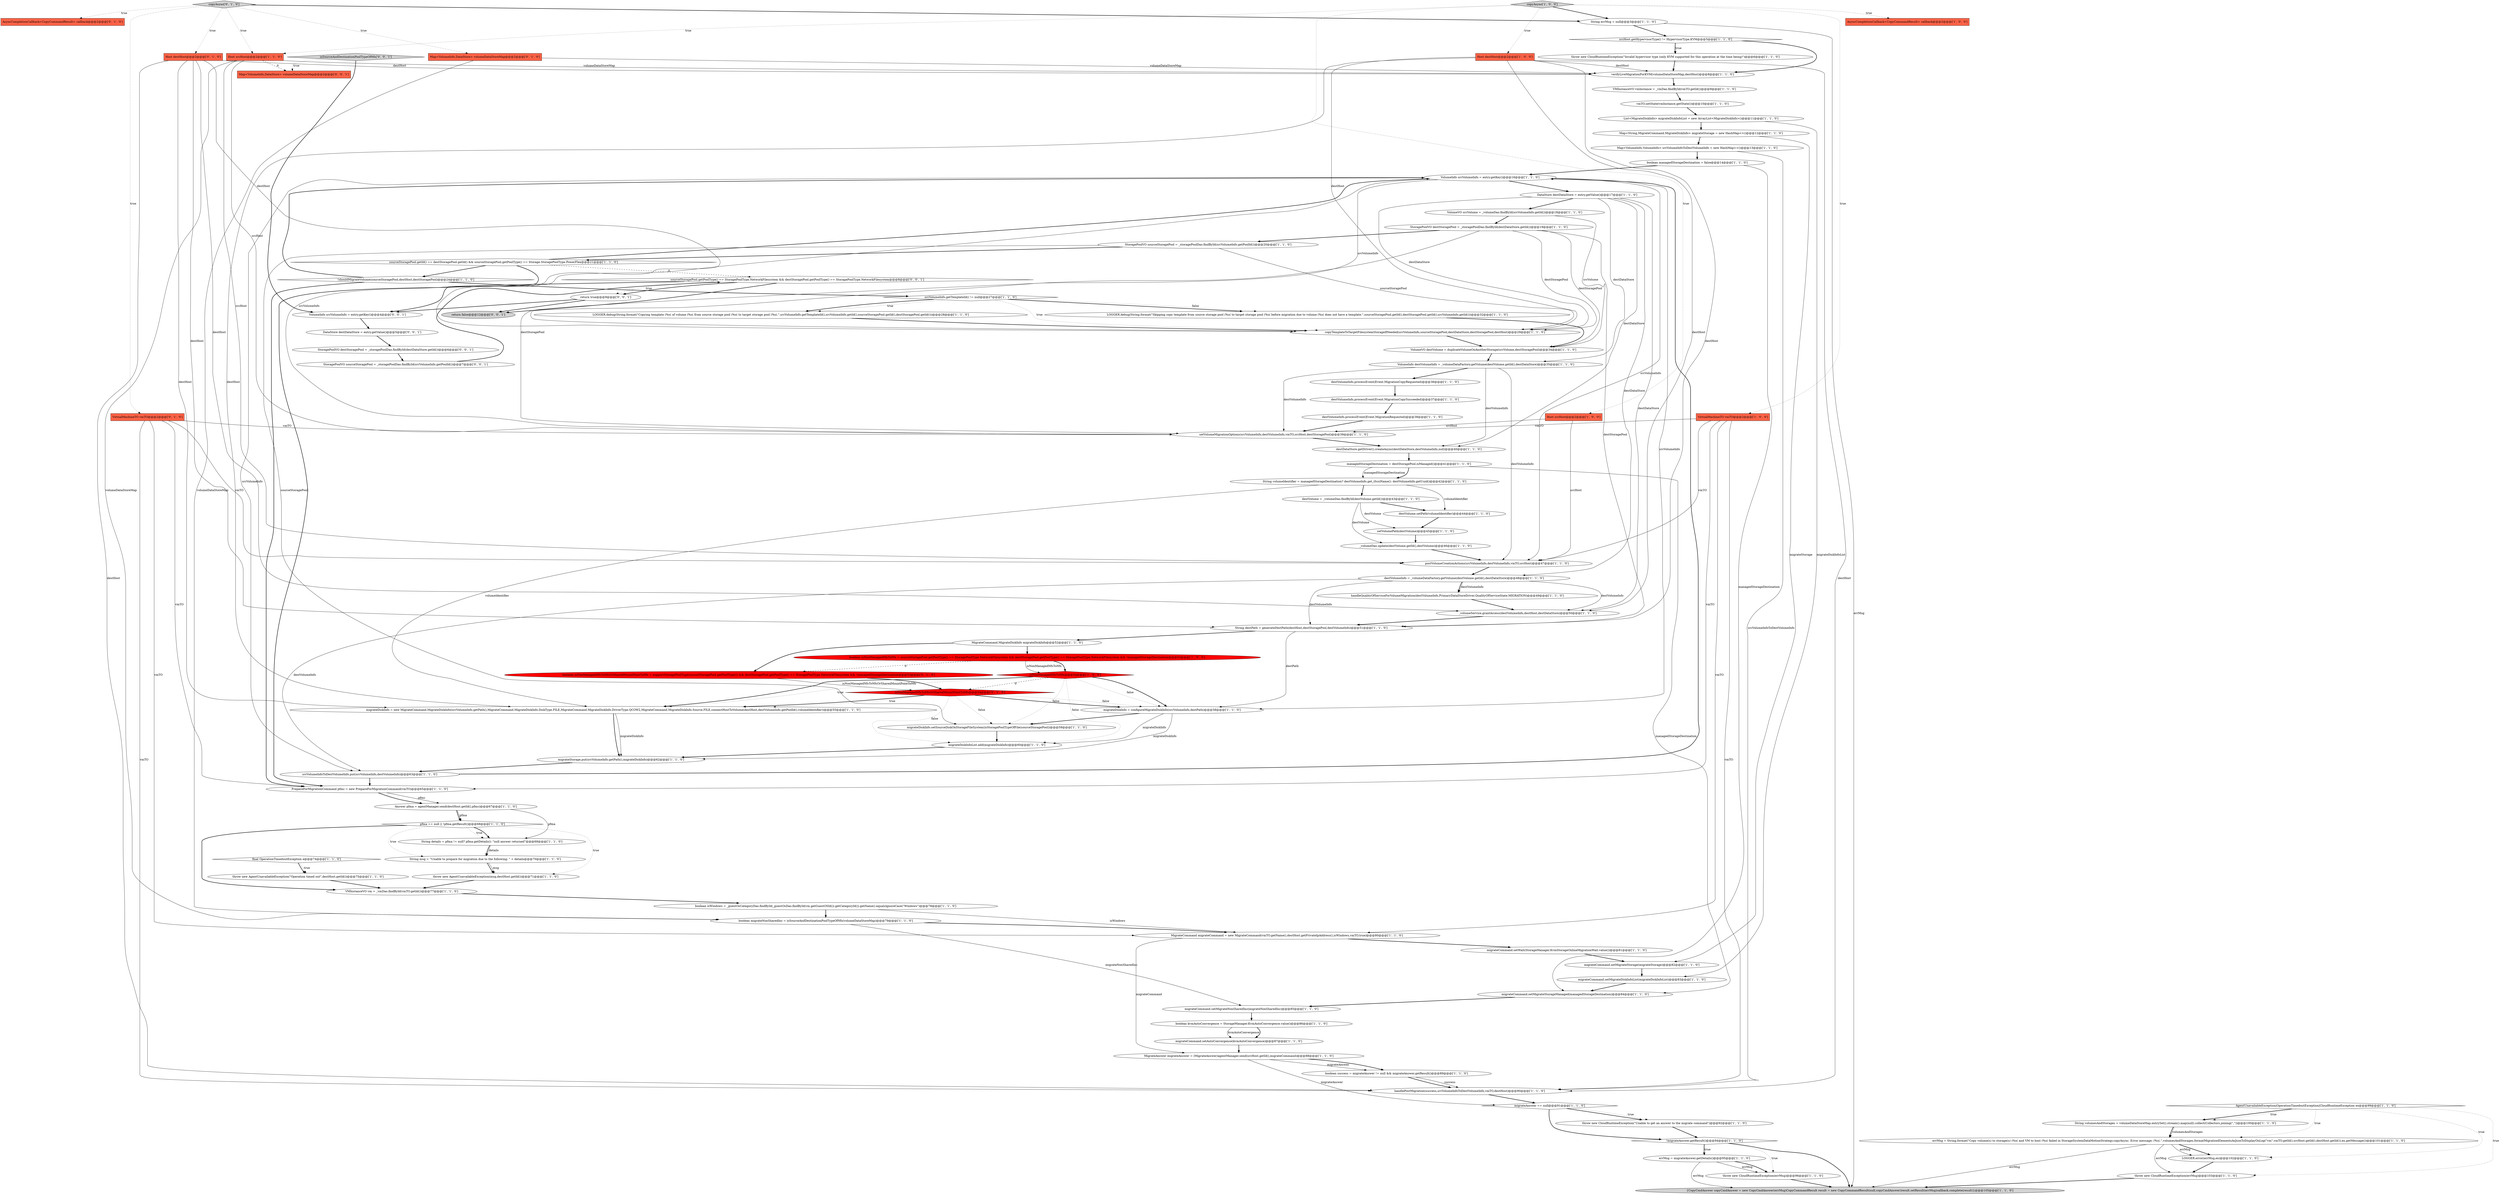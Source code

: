 digraph {
28 [style = filled, label = "migrateCommand.setMigrateStorage(migrateStorage)@@@82@@@['1', '1', '0']", fillcolor = white, shape = ellipse image = "AAA0AAABBB1BBB"];
82 [style = filled, label = "verifyLiveMigrationForKVM(volumeDataStoreMap,destHost)@@@8@@@['1', '1', '0']", fillcolor = white, shape = ellipse image = "AAA0AAABBB1BBB"];
87 [style = filled, label = "AsyncCompletionCallback<CopyCommandResult> callback@@@2@@@['0', '1', '0']", fillcolor = tomato, shape = box image = "AAA0AAABBB2BBB"];
51 [style = filled, label = "LOGGER.error(errMsg,ex)@@@102@@@['1', '1', '0']", fillcolor = white, shape = ellipse image = "AAA0AAABBB1BBB"];
0 [style = filled, label = "Host srcHost@@@2@@@['1', '0', '0']", fillcolor = tomato, shape = box image = "AAA0AAABBB1BBB"];
24 [style = filled, label = "VolumeInfo srcVolumeInfo = entry.getKey()@@@16@@@['1', '1', '0']", fillcolor = white, shape = ellipse image = "AAA0AAABBB1BBB"];
42 [style = filled, label = "String errMsg = null@@@3@@@['1', '1', '0']", fillcolor = white, shape = ellipse image = "AAA0AAABBB1BBB"];
20 [style = filled, label = "destVolumeInfo.processEvent(Event.MigrationCopySucceeded)@@@37@@@['1', '1', '0']", fillcolor = white, shape = ellipse image = "AAA0AAABBB1BBB"];
96 [style = filled, label = "return false@@@12@@@['0', '0', '1']", fillcolor = lightgray, shape = ellipse image = "AAA0AAABBB3BBB"];
66 [style = filled, label = "destVolumeInfo.processEvent(Event.MigrationCopyRequested)@@@36@@@['1', '1', '0']", fillcolor = white, shape = ellipse image = "AAA0AAABBB1BBB"];
25 [style = filled, label = "Map<VolumeInfo,VolumeInfo> srcVolumeInfoToDestVolumeInfo = new HashMap<>()@@@13@@@['1', '1', '0']", fillcolor = white, shape = ellipse image = "AAA0AAABBB1BBB"];
29 [style = filled, label = "migrateAnswer == null@@@91@@@['1', '1', '0']", fillcolor = white, shape = diamond image = "AAA0AAABBB1BBB"];
30 [style = filled, label = "destDataStore.getDriver().createAsync(destDataStore,destVolumeInfo,null)@@@40@@@['1', '1', '0']", fillcolor = white, shape = ellipse image = "AAA0AAABBB1BBB"];
72 [style = filled, label = "migrateCommand.setAutoConvergence(kvmAutoConvergence)@@@87@@@['1', '1', '0']", fillcolor = white, shape = ellipse image = "AAA0AAABBB1BBB"];
97 [style = filled, label = "VolumeInfo srcVolumeInfo = entry.getKey()@@@4@@@['0', '0', '1']", fillcolor = white, shape = ellipse image = "AAA0AAABBB3BBB"];
9 [style = filled, label = "copyAsync['1', '0', '0']", fillcolor = lightgray, shape = diamond image = "AAA0AAABBB1BBB"];
93 [style = filled, label = "Map<VolumeInfo,DataStore> volumeDataStoreMap@@@2@@@['0', '1', '0']", fillcolor = tomato, shape = box image = "AAA0AAABBB2BBB"];
101 [style = filled, label = "Map<VolumeInfo,DataStore> volumeDataStoreMap@@@2@@@['0', '0', '1']", fillcolor = tomato, shape = box image = "AAA0AAABBB3BBB"];
14 [style = filled, label = "pfma == null || !pfma.getResult()@@@68@@@['1', '1', '0']", fillcolor = white, shape = diamond image = "AAA0AAABBB1BBB"];
70 [style = filled, label = "errMsg = String.format(\"Copy volume(s) to storage(s) (%s( and VM to host (%s( failed in StorageSystemDataMotionStrategy.copyAsync. Error message: (%s(.\",volumesAndStorages,formatMigrationElementsAsJsonToDisplayOnLog(\"vm\",vmTO.getId(),srcHost.getId(),destHost.getId()),ex.getMessage())@@@101@@@['1', '1', '0']", fillcolor = white, shape = ellipse image = "AAA0AAABBB1BBB"];
62 [style = filled, label = "handlePostMigration(success,srcVolumeInfoToDestVolumeInfo,vmTO,destHost)@@@90@@@['1', '1', '0']", fillcolor = white, shape = ellipse image = "AAA0AAABBB1BBB"];
102 [style = filled, label = "sourceStoragePool.getPoolType() == StoragePoolType.NetworkFilesystem && destStoragePool.getPoolType() == StoragePoolType.NetworkFilesystem@@@8@@@['0', '0', '1']", fillcolor = white, shape = diamond image = "AAA0AAABBB3BBB"];
4 [style = filled, label = "throw new AgentUnavailableException(msg,destHost.getId())@@@71@@@['1', '1', '0']", fillcolor = white, shape = ellipse image = "AAA0AAABBB1BBB"];
52 [style = filled, label = "migrateDiskInfo.setSourceDiskOnStorageFileSystem(isStoragePoolTypeOfFile(sourceStoragePool))@@@59@@@['1', '1', '0']", fillcolor = white, shape = ellipse image = "AAA0AAABBB1BBB"];
99 [style = filled, label = "return true@@@9@@@['0', '0', '1']", fillcolor = white, shape = ellipse image = "AAA0AAABBB3BBB"];
11 [style = filled, label = "migrateCommand.setMigrateStorageManaged(managedStorageDestination)@@@84@@@['1', '1', '0']", fillcolor = white, shape = ellipse image = "AAA0AAABBB1BBB"];
31 [style = filled, label = "VolumeVO destVolume = duplicateVolumeOnAnotherStorage(srcVolume,destStoragePool)@@@34@@@['1', '1', '0']", fillcolor = white, shape = ellipse image = "AAA0AAABBB1BBB"];
10 [style = filled, label = "isNonManagedNfsToNfs@@@54@@@['1', '0', '0']", fillcolor = red, shape = diamond image = "AAA1AAABBB1BBB"];
35 [style = filled, label = "Host destHost@@@2@@@['1', '0', '0']", fillcolor = tomato, shape = box image = "AAA0AAABBB1BBB"];
27 [style = filled, label = "PrepareForMigrationCommand pfmc = new PrepareForMigrationCommand(vmTO)@@@65@@@['1', '1', '0']", fillcolor = white, shape = ellipse image = "AAA0AAABBB1BBB"];
69 [style = filled, label = "LOGGER.debug(String.format(\"Copying template (%s( of volume (%s( from source storage pool (%s( to target storage pool (%s(.\",srcVolumeInfo.getTemplateId(),srcVolumeInfo.getId(),sourceStoragePool.getId(),destStoragePool.getId()))@@@28@@@['1', '1', '0']", fillcolor = white, shape = ellipse image = "AAA0AAABBB1BBB"];
36 [style = filled, label = "boolean kvmAutoConvergence = StorageManager.KvmAutoConvergence.value()@@@86@@@['1', '1', '0']", fillcolor = white, shape = ellipse image = "AAA0AAABBB1BBB"];
56 [style = filled, label = "MigrateCommand.MigrateDiskInfo migrateDiskInfo@@@52@@@['1', '1', '0']", fillcolor = white, shape = ellipse image = "AAA0AAABBB1BBB"];
64 [style = filled, label = "String msg = \"Unable to prepare for migration due to the following: \" + details@@@70@@@['1', '1', '0']", fillcolor = white, shape = ellipse image = "AAA0AAABBB1BBB"];
37 [style = filled, label = "migrateStorage.put(srcVolumeInfo.getPath(),migrateDiskInfo)@@@62@@@['1', '1', '0']", fillcolor = white, shape = ellipse image = "AAA0AAABBB1BBB"];
80 [style = filled, label = "migrateCommand.setMigrateDiskInfoList(migrateDiskInfoList)@@@83@@@['1', '1', '0']", fillcolor = white, shape = ellipse image = "AAA0AAABBB1BBB"];
16 [style = filled, label = "destVolumeInfo.processEvent(Event.MigrationRequested)@@@38@@@['1', '1', '0']", fillcolor = white, shape = ellipse image = "AAA0AAABBB1BBB"];
43 [style = filled, label = "destVolume = _volumeDao.findById(destVolume.getId())@@@43@@@['1', '1', '0']", fillcolor = white, shape = ellipse image = "AAA0AAABBB1BBB"];
3 [style = filled, label = "LOGGER.debug(String.format(\"Skipping copy template from source storage pool (%s( to target storage pool (%s( before migration due to volume (%s( does not have a template.\",sourceStoragePool.getId(),destStoragePool.getId(),srcVolumeInfo.getId()))@@@32@@@['1', '1', '0']", fillcolor = white, shape = ellipse image = "AAA0AAABBB1BBB"];
41 [style = filled, label = "migrateDiskInfo = configureMigrateDiskInfo(srcVolumeInfo,destPath)@@@58@@@['1', '1', '0']", fillcolor = white, shape = ellipse image = "AAA0AAABBB1BBB"];
91 [style = filled, label = "Host destHost@@@2@@@['0', '1', '0']", fillcolor = tomato, shape = box image = "AAA0AAABBB2BBB"];
94 [style = filled, label = "DataStore destDataStore = entry.getValue()@@@5@@@['0', '0', '1']", fillcolor = white, shape = ellipse image = "AAA0AAABBB3BBB"];
2 [style = filled, label = "boolean success = migrateAnswer != null && migrateAnswer.getResult()@@@89@@@['1', '1', '0']", fillcolor = white, shape = ellipse image = "AAA0AAABBB1BBB"];
88 [style = filled, label = "isNonManagedNfsToNfsOrSharedMountPointToNfs@@@54@@@['0', '1', '0']", fillcolor = red, shape = diamond image = "AAA1AAABBB2BBB"];
92 [style = filled, label = "boolean isNonManagedNfsToNfsOrSharedMountPointToNfs = supportStoragePoolType(sourceStoragePool.getPoolType()) && destStoragePool.getPoolType() == StoragePoolType.NetworkFilesystem && !managedStorageDestination@@@53@@@['0', '1', '0']", fillcolor = red, shape = ellipse image = "AAA1AAABBB2BBB"];
47 [style = filled, label = "String volumesAndStorages = volumeDataStoreMap.entrySet().stream().map(null).collect(Collectors.joining(\",\"))@@@100@@@['1', '1', '0']", fillcolor = white, shape = ellipse image = "AAA0AAABBB1BBB"];
53 [style = filled, label = "VirtualMachineTO vmTO@@@2@@@['1', '0', '0']", fillcolor = tomato, shape = box image = "AAA0AAABBB1BBB"];
98 [style = filled, label = "StoragePoolVO sourceStoragePool = _storagePoolDao.findById(srcVolumeInfo.getPoolId())@@@7@@@['0', '0', '1']", fillcolor = white, shape = ellipse image = "AAA0AAABBB3BBB"];
18 [style = filled, label = "_volumeDao.update(destVolume.getId(),destVolume)@@@46@@@['1', '1', '0']", fillcolor = white, shape = ellipse image = "AAA0AAABBB1BBB"];
84 [style = filled, label = "_volumeService.grantAccess(destVolumeInfo,destHost,destDataStore)@@@50@@@['1', '1', '0']", fillcolor = white, shape = ellipse image = "AAA0AAABBB1BBB"];
86 [style = filled, label = "boolean isNonManagedNfsToNfs = sourceStoragePool.getPoolType() == StoragePoolType.NetworkFilesystem && destStoragePool.getPoolType() == StoragePoolType.NetworkFilesystem && !managedStorageDestination@@@53@@@['1', '0', '0']", fillcolor = red, shape = ellipse image = "AAA1AAABBB1BBB"];
55 [style = filled, label = "boolean isWindows = _guestOsCategoryDao.findById(_guestOsDao.findById(vm.getGuestOSId()).getCategoryId()).getName().equalsIgnoreCase(\"Windows\")@@@78@@@['1', '1', '0']", fillcolor = white, shape = ellipse image = "AAA0AAABBB1BBB"];
73 [style = filled, label = "Map<String,MigrateCommand.MigrateDiskInfo> migrateStorage = new HashMap<>()@@@12@@@['1', '1', '0']", fillcolor = white, shape = ellipse image = "AAA0AAABBB1BBB"];
50 [style = filled, label = "migrateCommand.setWait(StorageManager.KvmStorageOnlineMigrationWait.value())@@@81@@@['1', '1', '0']", fillcolor = white, shape = ellipse image = "AAA0AAABBB1BBB"];
95 [style = filled, label = "StoragePoolVO destStoragePool = _storagePoolDao.findById(destDataStore.getId())@@@6@@@['0', '0', '1']", fillcolor = white, shape = ellipse image = "AAA0AAABBB3BBB"];
49 [style = filled, label = "sourceStoragePool.getId() == destStoragePool.getId() && sourceStoragePool.getPoolType() == Storage.StoragePoolType.PowerFlex@@@21@@@['1', '1', '0']", fillcolor = white, shape = diamond image = "AAA0AAABBB1BBB"];
22 [style = filled, label = "handleQualityOfServiceForVolumeMigration(destVolumeInfo,PrimaryDataStoreDriver.QualityOfServiceState.MIGRATION)@@@49@@@['1', '1', '0']", fillcolor = white, shape = ellipse image = "AAA0AAABBB1BBB"];
1 [style = filled, label = "VolumeVO srcVolume = _volumeDao.findById(srcVolumeInfo.getId())@@@18@@@['1', '1', '0']", fillcolor = white, shape = ellipse image = "AAA0AAABBB1BBB"];
33 [style = filled, label = "throw new CloudRuntimeException(\"Unable to get an answer to the migrate command\")@@@92@@@['1', '1', '0']", fillcolor = white, shape = ellipse image = "AAA0AAABBB1BBB"];
15 [style = filled, label = "AsyncCompletionCallback<CopyCommandResult> callback@@@2@@@['1', '0', '0']", fillcolor = tomato, shape = box image = "AAA0AAABBB1BBB"];
38 [style = filled, label = "throw new CloudRuntimeException(errMsg)@@@103@@@['1', '1', '0']", fillcolor = white, shape = ellipse image = "AAA0AAABBB1BBB"];
90 [style = filled, label = "copyAsync['0', '1', '0']", fillcolor = lightgray, shape = diamond image = "AAA0AAABBB2BBB"];
79 [style = filled, label = "setVolumePath(destVolume)@@@45@@@['1', '1', '0']", fillcolor = white, shape = ellipse image = "AAA0AAABBB1BBB"];
81 [style = filled, label = "migrateDiskInfoList.add(migrateDiskInfo)@@@60@@@['1', '1', '0']", fillcolor = white, shape = ellipse image = "AAA0AAABBB1BBB"];
77 [style = filled, label = "String volumeIdentifier = managedStorageDestination? destVolumeInfo.get_iScsiName(): destVolumeInfo.getUuid()@@@42@@@['1', '1', '0']", fillcolor = white, shape = ellipse image = "AAA0AAABBB1BBB"];
17 [style = filled, label = "throw new AgentUnavailableException(\"Operation timed out\",destHost.getId())@@@75@@@['1', '1', '0']", fillcolor = white, shape = ellipse image = "AAA0AAABBB1BBB"];
46 [style = filled, label = "{CopyCmdAnswer copyCmdAnswer = new CopyCmdAnswer(errMsg)CopyCommandResult result = new CopyCommandResult(null,copyCmdAnswer)result.setResult(errMsg)callback.complete(result)}@@@105@@@['1', '1', '0']", fillcolor = lightgray, shape = ellipse image = "AAA0AAABBB1BBB"];
63 [style = filled, label = "destVolumeInfo = _volumeDataFactory.getVolume(destVolume.getId(),destDataStore)@@@48@@@['1', '1', '0']", fillcolor = white, shape = ellipse image = "AAA0AAABBB1BBB"];
67 [style = filled, label = "boolean migrateNonSharedInc = isSourceAndDestinationPoolTypeOfNfs(volumeDataStoreMap)@@@79@@@['1', '1', '0']", fillcolor = white, shape = ellipse image = "AAA0AAABBB1BBB"];
40 [style = filled, label = "vmTO.setState(vmInstance.getState())@@@10@@@['1', '1', '0']", fillcolor = white, shape = ellipse image = "AAA0AAABBB1BBB"];
13 [style = filled, label = "setVolumeMigrationOptions(srcVolumeInfo,destVolumeInfo,vmTO,srcHost,destStoragePool)@@@39@@@['1', '1', '0']", fillcolor = white, shape = ellipse image = "AAA0AAABBB1BBB"];
89 [style = filled, label = "VirtualMachineTO vmTO@@@2@@@['0', '1', '0']", fillcolor = tomato, shape = box image = "AAA0AAABBB2BBB"];
59 [style = filled, label = "String destPath = generateDestPath(destHost,destStoragePool,destVolumeInfo)@@@51@@@['1', '1', '0']", fillcolor = white, shape = ellipse image = "AAA0AAABBB1BBB"];
100 [style = filled, label = "isSourceAndDestinationPoolTypeOfNfs['0', '0', '1']", fillcolor = lightgray, shape = diamond image = "AAA0AAABBB3BBB"];
83 [style = filled, label = "StoragePoolVO destStoragePool = _storagePoolDao.findById(destDataStore.getId())@@@19@@@['1', '1', '0']", fillcolor = white, shape = ellipse image = "AAA0AAABBB1BBB"];
76 [style = filled, label = "!migrateAnswer.getResult()@@@94@@@['1', '1', '0']", fillcolor = white, shape = diamond image = "AAA0AAABBB1BBB"];
61 [style = filled, label = "MigrateAnswer migrateAnswer = (MigrateAnswer)agentManager.send(srcHost.getId(),migrateCommand)@@@88@@@['1', '1', '0']", fillcolor = white, shape = ellipse image = "AAA0AAABBB1BBB"];
32 [style = filled, label = "VMInstanceVO vm = _vmDao.findById(vmTO.getId())@@@77@@@['1', '1', '0']", fillcolor = white, shape = ellipse image = "AAA0AAABBB1BBB"];
21 [style = filled, label = "DataStore destDataStore = entry.getValue()@@@17@@@['1', '1', '0']", fillcolor = white, shape = ellipse image = "AAA0AAABBB1BBB"];
85 [style = filled, label = "Answer pfma = agentManager.send(destHost.getId(),pfmc)@@@67@@@['1', '1', '0']", fillcolor = white, shape = ellipse image = "AAA0AAABBB1BBB"];
71 [style = filled, label = "srcVolumeInfo.getTemplateId() != null@@@27@@@['1', '1', '0']", fillcolor = white, shape = diamond image = "AAA0AAABBB1BBB"];
26 [style = filled, label = "destVolume.setPath(volumeIdentifier)@@@44@@@['1', '1', '0']", fillcolor = white, shape = ellipse image = "AAA0AAABBB1BBB"];
48 [style = filled, label = "srcVolumeInfoToDestVolumeInfo.put(srcVolumeInfo,destVolumeInfo)@@@63@@@['1', '1', '0']", fillcolor = white, shape = ellipse image = "AAA0AAABBB1BBB"];
39 [style = filled, label = "!shouldMigrateVolume(sourceStoragePool,destHost,destStoragePool)@@@24@@@['1', '1', '0']", fillcolor = white, shape = diamond image = "AAA0AAABBB1BBB"];
74 [style = filled, label = "VolumeInfo destVolumeInfo = _volumeDataFactory.getVolume(destVolume.getId(),destDataStore)@@@35@@@['1', '1', '0']", fillcolor = white, shape = ellipse image = "AAA0AAABBB1BBB"];
5 [style = filled, label = "MigrateCommand migrateCommand = new MigrateCommand(vmTO.getName(),destHost.getPrivateIpAddress(),isWindows,vmTO,true)@@@80@@@['1', '1', '0']", fillcolor = white, shape = ellipse image = "AAA0AAABBB1BBB"];
54 [style = filled, label = "managedStorageDestination = destStoragePool.isManaged()@@@41@@@['1', '1', '0']", fillcolor = white, shape = ellipse image = "AAA0AAABBB1BBB"];
6 [style = filled, label = "AgentUnavailableException|OperationTimedoutException|CloudRuntimeException ex@@@99@@@['1', '1', '0']", fillcolor = white, shape = diamond image = "AAA0AAABBB1BBB"];
34 [style = filled, label = "VMInstanceVO vmInstance = _vmDao.findById(vmTO.getId())@@@9@@@['1', '1', '0']", fillcolor = white, shape = ellipse image = "AAA0AAABBB1BBB"];
57 [style = filled, label = "Host srcHost@@@2@@@['1', '1', '0']", fillcolor = tomato, shape = box image = "AAA0AAABBB1BBB"];
45 [style = filled, label = "boolean managedStorageDestination = false@@@14@@@['1', '1', '0']", fillcolor = white, shape = ellipse image = "AAA0AAABBB1BBB"];
58 [style = filled, label = "String details = pfma != null? pfma.getDetails(): \"null answer returned\"@@@69@@@['1', '1', '0']", fillcolor = white, shape = ellipse image = "AAA0AAABBB1BBB"];
19 [style = filled, label = "postVolumeCreationActions(srcVolumeInfo,destVolumeInfo,vmTO,srcHost)@@@47@@@['1', '1', '0']", fillcolor = white, shape = ellipse image = "AAA0AAABBB1BBB"];
23 [style = filled, label = "migrateCommand.setMigrateNonSharedInc(migrateNonSharedInc)@@@85@@@['1', '1', '0']", fillcolor = white, shape = ellipse image = "AAA0AAABBB1BBB"];
65 [style = filled, label = "copyTemplateToTargetFilesystemStorageIfNeeded(srcVolumeInfo,sourceStoragePool,destDataStore,destStoragePool,destHost)@@@29@@@['1', '1', '0']", fillcolor = white, shape = ellipse image = "AAA0AAABBB1BBB"];
68 [style = filled, label = "throw new CloudRuntimeException(\"Invalid hypervisor type (only KVM supported for this operation at the time being)\")@@@6@@@['1', '1', '0']", fillcolor = white, shape = ellipse image = "AAA0AAABBB1BBB"];
75 [style = filled, label = "srcHost.getHypervisorType() != HypervisorType.KVM@@@5@@@['1', '1', '0']", fillcolor = white, shape = diamond image = "AAA0AAABBB1BBB"];
44 [style = filled, label = "List<MigrateDiskInfo> migrateDiskInfoList = new ArrayList<MigrateDiskInfo>()@@@11@@@['1', '1', '0']", fillcolor = white, shape = ellipse image = "AAA0AAABBB1BBB"];
78 [style = filled, label = "errMsg = migrateAnswer.getDetails()@@@95@@@['1', '1', '0']", fillcolor = white, shape = ellipse image = "AAA0AAABBB1BBB"];
12 [style = filled, label = "throw new CloudRuntimeException(errMsg)@@@96@@@['1', '1', '0']", fillcolor = white, shape = ellipse image = "AAA0AAABBB1BBB"];
8 [style = filled, label = "StoragePoolVO sourceStoragePool = _storagePoolDao.findById(srcVolumeInfo.getPoolId())@@@20@@@['1', '1', '0']", fillcolor = white, shape = ellipse image = "AAA0AAABBB1BBB"];
60 [style = filled, label = "final OperationTimedoutException e@@@74@@@['1', '1', '0']", fillcolor = white, shape = diamond image = "AAA0AAABBB1BBB"];
7 [style = filled, label = "migrateDiskInfo = new MigrateCommand.MigrateDiskInfo(srcVolumeInfo.getPath(),MigrateCommand.MigrateDiskInfo.DiskType.FILE,MigrateCommand.MigrateDiskInfo.DriverType.QCOW2,MigrateCommand.MigrateDiskInfo.Source.FILE,connectHostToVolume(destHost,destVolumeInfo.getPoolId(),volumeIdentifier))@@@55@@@['1', '1', '0']", fillcolor = white, shape = ellipse image = "AAA0AAABBB1BBB"];
78->12 [style = solid, label="errMsg"];
29->76 [style = bold, label=""];
21->30 [style = solid, label="destDataStore"];
57->101 [style = dashed, label="0"];
6->70 [style = dotted, label="true"];
9->35 [style = dotted, label="true"];
92->88 [style = solid, label="isNonManagedNfsToNfsOrSharedMountPointToNfs"];
89->62 [style = solid, label="vmTO"];
61->2 [style = solid, label="migrateAnswer"];
35->84 [style = solid, label="destHost"];
91->82 [style = solid, label="destHost"];
25->45 [style = bold, label=""];
53->19 [style = solid, label="vmTO"];
63->48 [style = solid, label="destVolumeInfo"];
86->92 [style = dashed, label="0"];
90->91 [style = dotted, label="true"];
39->24 [style = bold, label=""];
43->26 [style = bold, label=""];
24->19 [style = solid, label="srcVolumeInfo"];
57->67 [style = solid, label="volumeDataStoreMap"];
2->62 [style = solid, label="success"];
10->41 [style = bold, label=""];
74->13 [style = solid, label="destVolumeInfo"];
27->85 [style = bold, label=""];
53->27 [style = solid, label="vmTO"];
31->74 [style = bold, label=""];
45->11 [style = solid, label="managedStorageDestination"];
45->24 [style = bold, label=""];
48->27 [style = bold, label=""];
85->14 [style = bold, label=""];
70->51 [style = bold, label=""];
86->10 [style = bold, label=""];
63->22 [style = bold, label=""];
99->97 [style = bold, label=""];
6->38 [style = dotted, label="true"];
42->46 [style = solid, label="errMsg"];
49->24 [style = bold, label=""];
75->68 [style = dotted, label="true"];
49->39 [style = bold, label=""];
20->16 [style = bold, label=""];
66->20 [style = bold, label=""];
24->21 [style = bold, label=""];
91->59 [style = solid, label="destHost"];
5->61 [style = solid, label="migrateCommand"];
93->82 [style = solid, label="volumeDataStoreMap"];
89->27 [style = solid, label="vmTO"];
91->84 [style = solid, label="destHost"];
21->1 [style = bold, label=""];
19->63 [style = bold, label=""];
37->48 [style = bold, label=""];
90->87 [style = dotted, label="true"];
75->68 [style = bold, label=""];
21->63 [style = solid, label="destDataStore"];
84->59 [style = bold, label=""];
36->72 [style = solid, label="kvmAutoConvergence"];
79->18 [style = bold, label=""];
76->46 [style = bold, label=""];
23->36 [style = bold, label=""];
9->15 [style = dotted, label="true"];
8->65 [style = solid, label="sourceStoragePool"];
25->62 [style = solid, label="srcVolumeInfoToDestVolumeInfo"];
76->78 [style = dotted, label="true"];
83->65 [style = solid, label="destStoragePool"];
9->53 [style = dotted, label="true"];
48->24 [style = bold, label=""];
60->17 [style = bold, label=""];
67->23 [style = solid, label="migrateNonSharedInc"];
0->13 [style = solid, label="srcHost"];
9->57 [style = dotted, label="true"];
21->65 [style = solid, label="destDataStore"];
78->46 [style = solid, label="errMsg"];
77->26 [style = solid, label="volumeIdentifier"];
81->37 [style = bold, label=""];
57->82 [style = solid, label="volumeDataStoreMap"];
28->80 [style = bold, label=""];
95->98 [style = bold, label=""];
90->57 [style = dotted, label="true"];
44->73 [style = bold, label=""];
88->41 [style = bold, label=""];
100->97 [style = bold, label=""];
8->52 [style = solid, label="sourceStoragePool"];
18->19 [style = bold, label=""];
54->77 [style = bold, label=""];
7->37 [style = bold, label=""];
62->29 [style = bold, label=""];
68->82 [style = bold, label=""];
94->95 [style = bold, label=""];
77->7 [style = solid, label="volumeIdentifier"];
44->80 [style = solid, label="migrateDiskInfoList"];
89->19 [style = solid, label="vmTO"];
10->7 [style = bold, label=""];
14->58 [style = dotted, label="true"];
50->28 [style = bold, label=""];
1->83 [style = bold, label=""];
80->11 [style = bold, label=""];
88->7 [style = bold, label=""];
24->41 [style = solid, label="srcVolumeInfo"];
89->5 [style = solid, label="vmTO"];
91->62 [style = solid, label="destHost"];
72->61 [style = bold, label=""];
6->51 [style = dotted, label="true"];
21->84 [style = solid, label="destDataStore"];
86->10 [style = solid, label="isNonManagedNfsToNfs"];
52->81 [style = bold, label=""];
10->81 [style = dotted, label="false"];
56->92 [style = bold, label=""];
61->2 [style = bold, label=""];
38->46 [style = bold, label=""];
14->64 [style = dotted, label="true"];
14->4 [style = dotted, label="true"];
59->56 [style = bold, label=""];
75->82 [style = bold, label=""];
6->47 [style = bold, label=""];
35->7 [style = solid, label="destHost"];
6->47 [style = dotted, label="true"];
63->59 [style = solid, label="destVolumeInfo"];
70->46 [style = solid, label="errMsg"];
35->59 [style = solid, label="destHost"];
71->3 [style = bold, label=""];
16->13 [style = bold, label=""];
85->58 [style = solid, label="pfma"];
42->75 [style = bold, label=""];
102->96 [style = bold, label=""];
9->0 [style = dotted, label="true"];
9->42 [style = bold, label=""];
34->40 [style = bold, label=""];
77->43 [style = bold, label=""];
65->31 [style = bold, label=""];
10->88 [style = dashed, label="0"];
54->77 [style = solid, label="managedStorageDestination"];
53->13 [style = solid, label="vmTO"];
63->84 [style = solid, label="destVolumeInfo"];
24->65 [style = solid, label="srcVolumeInfo"];
73->28 [style = solid, label="migrateStorage"];
102->99 [style = bold, label=""];
35->65 [style = solid, label="destHost"];
90->89 [style = dotted, label="true"];
41->37 [style = solid, label="migrateDiskInfo"];
36->72 [style = bold, label=""];
14->58 [style = bold, label=""];
60->17 [style = dotted, label="true"];
0->19 [style = solid, label="srcHost"];
71->65 [style = dotted, label="true"];
24->13 [style = solid, label="srcVolumeInfo"];
88->7 [style = dotted, label="true"];
33->76 [style = bold, label=""];
74->66 [style = bold, label=""];
71->69 [style = dotted, label="true"];
89->13 [style = solid, label="vmTO"];
12->46 [style = bold, label=""];
90->93 [style = dotted, label="true"];
30->54 [style = bold, label=""];
97->94 [style = bold, label=""];
10->41 [style = dotted, label="false"];
73->25 [style = bold, label=""];
47->70 [style = bold, label=""];
55->67 [style = bold, label=""];
98->102 [style = bold, label=""];
35->82 [style = solid, label="destHost"];
91->7 [style = solid, label="destHost"];
88->41 [style = dotted, label="false"];
88->52 [style = dotted, label="false"];
24->48 [style = solid, label="srcVolumeInfo"];
100->101 [style = dotted, label="true"];
78->12 [style = bold, label=""];
64->4 [style = bold, label=""];
57->13 [style = solid, label="srcHost"];
14->32 [style = bold, label=""];
7->37 [style = solid, label="migrateDiskInfo"];
76->78 [style = bold, label=""];
102->99 [style = dotted, label="true"];
74->30 [style = solid, label="destVolumeInfo"];
40->44 [style = bold, label=""];
22->84 [style = bold, label=""];
58->64 [style = bold, label=""];
90->42 [style = bold, label=""];
69->65 [style = bold, label=""];
61->29 [style = solid, label="migrateAnswer"];
35->62 [style = solid, label="destHost"];
54->11 [style = solid, label="managedStorageDestination"];
85->14 [style = solid, label="pfma"];
39->71 [style = bold, label=""];
3->31 [style = bold, label=""];
41->81 [style = solid, label="migrateDiskInfo"];
10->52 [style = dotted, label="false"];
99->96 [style = bold, label=""];
43->79 [style = solid, label="destVolume"];
88->81 [style = dotted, label="false"];
92->88 [style = bold, label=""];
76->12 [style = dotted, label="true"];
13->30 [style = bold, label=""];
49->27 [style = bold, label=""];
55->5 [style = solid, label="isWindows"];
82->34 [style = bold, label=""];
39->27 [style = bold, label=""];
17->32 [style = bold, label=""];
53->62 [style = solid, label="vmTO"];
64->4 [style = solid, label="msg"];
71->69 [style = bold, label=""];
41->52 [style = bold, label=""];
43->18 [style = solid, label="destVolume"];
59->41 [style = solid, label="destPath"];
70->51 [style = solid, label="errMsg"];
21->74 [style = solid, label="destDataStore"];
93->67 [style = solid, label="volumeDataStoreMap"];
70->38 [style = solid, label="errMsg"];
102->97 [style = bold, label=""];
56->86 [style = bold, label=""];
47->70 [style = solid, label="volumesAndStorages"];
29->33 [style = bold, label=""];
27->85 [style = solid, label="pfmc"];
32->55 [style = bold, label=""];
71->3 [style = dotted, label="false"];
83->8 [style = bold, label=""];
51->38 [style = bold, label=""];
83->59 [style = solid, label="destStoragePool"];
63->22 [style = solid, label="destVolumeInfo"];
58->64 [style = solid, label="details"];
67->5 [style = bold, label=""];
49->102 [style = dashed, label="0"];
8->49 [style = bold, label=""];
29->33 [style = dotted, label="true"];
57->19 [style = solid, label="srcHost"];
26->79 [style = bold, label=""];
83->31 [style = solid, label="destStoragePool"];
1->31 [style = solid, label="srcVolume"];
5->50 [style = bold, label=""];
83->13 [style = solid, label="destStoragePool"];
74->19 [style = solid, label="destVolumeInfo"];
11->23 [style = bold, label=""];
10->7 [style = dotted, label="true"];
4->32 [style = bold, label=""];
53->5 [style = solid, label="vmTO"];
91->65 [style = solid, label="destHost"];
2->62 [style = bold, label=""];
}

